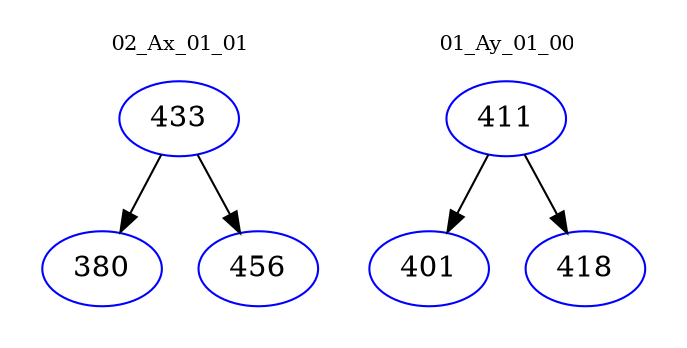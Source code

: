 digraph{
subgraph cluster_0 {
color = white
label = "02_Ax_01_01";
fontsize=10;
T0_433 [label="433", color="blue"]
T0_433 -> T0_380 [color="black"]
T0_380 [label="380", color="blue"]
T0_433 -> T0_456 [color="black"]
T0_456 [label="456", color="blue"]
}
subgraph cluster_1 {
color = white
label = "01_Ay_01_00";
fontsize=10;
T1_411 [label="411", color="blue"]
T1_411 -> T1_401 [color="black"]
T1_401 [label="401", color="blue"]
T1_411 -> T1_418 [color="black"]
T1_418 [label="418", color="blue"]
}
}
